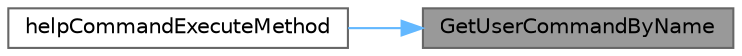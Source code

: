digraph "GetUserCommandByName"
{
 // LATEX_PDF_SIZE
  bgcolor="transparent";
  edge [fontname=Helvetica,fontsize=10,labelfontname=Helvetica,labelfontsize=10];
  node [fontname=Helvetica,fontsize=10,shape=box,height=0.2,width=0.4];
  rankdir="RL";
  Node1 [id="Node000001",label="GetUserCommandByName",height=0.2,width=0.4,color="gray40", fillcolor="grey60", style="filled", fontcolor="black",tooltip="Gets the COMMAND_INFO of the user command."];
  Node1 -> Node2 [id="edge1_Node000001_Node000002",dir="back",color="steelblue1",style="solid",tooltip=" "];
  Node2 [id="Node000002",label="helpCommandExecuteMethod",height=0.2,width=0.4,color="grey40", fillcolor="white", style="filled",URL="$help___command_8c.html#a5c362006d6632d2238f53583215df25b",tooltip=" "];
}
